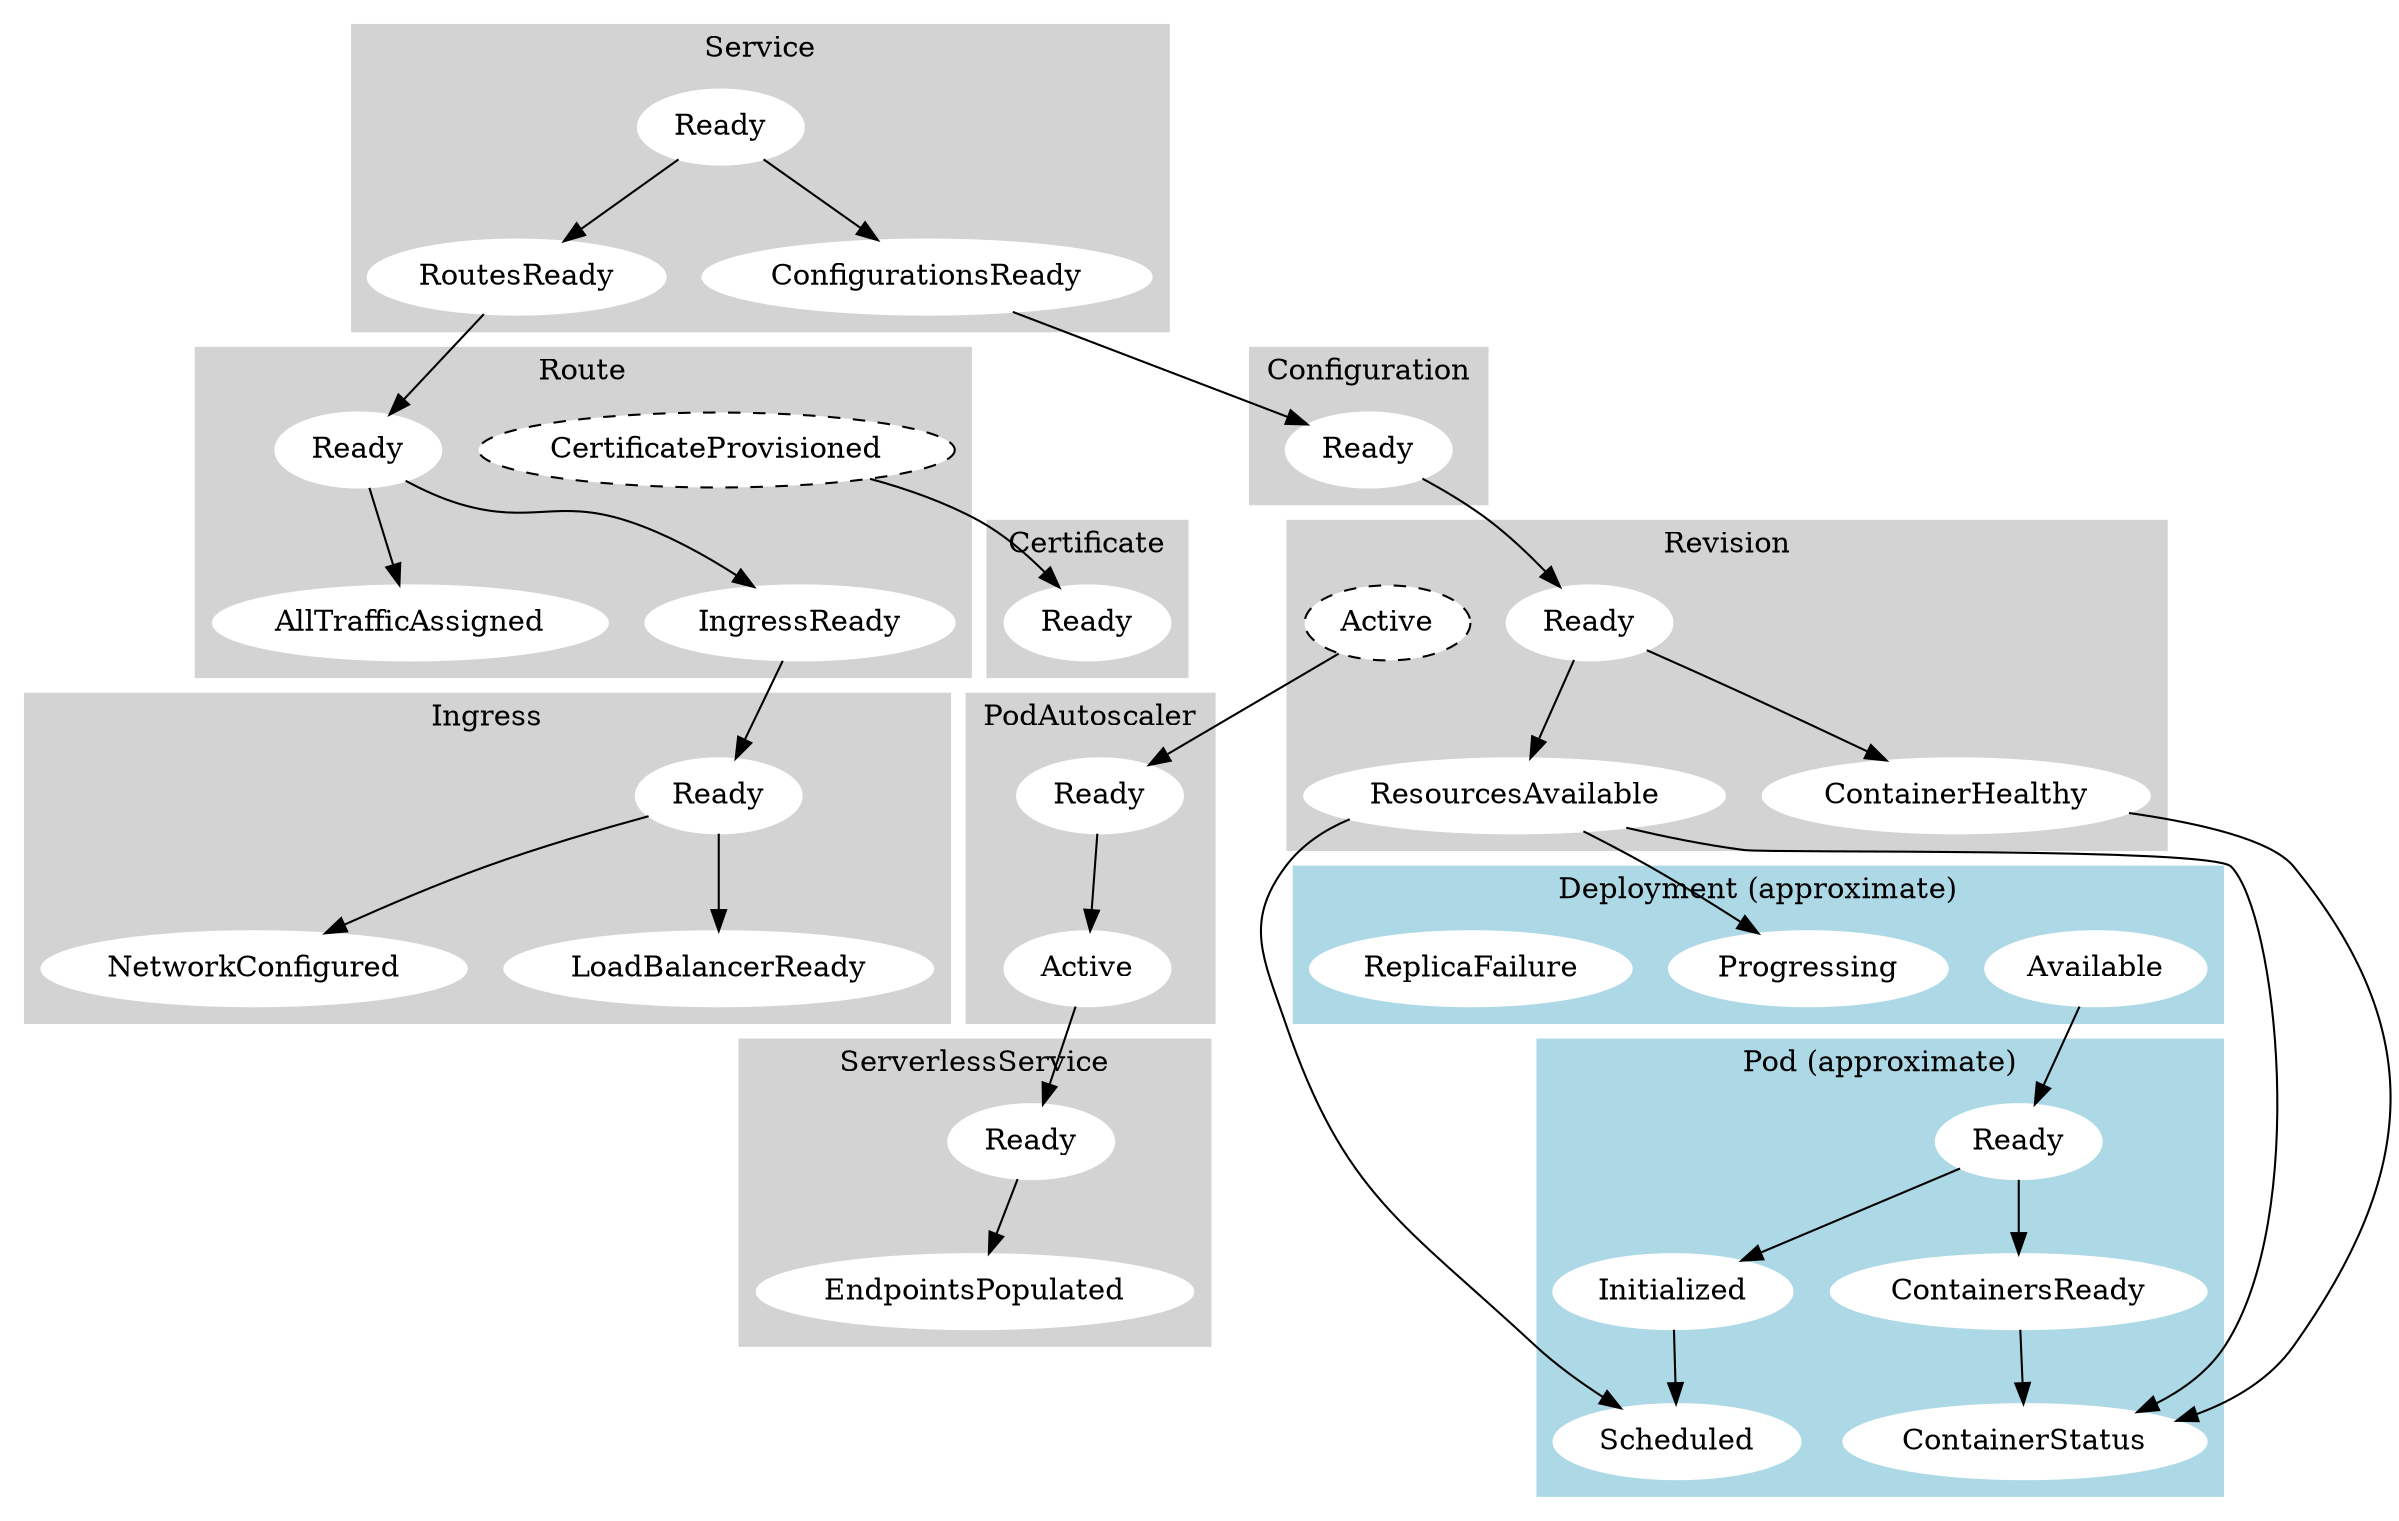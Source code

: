 digraph lifecycle {
  graph [style=filled,color=lightgrey]
  node [style=filled,color=white];

  subgraph cluster_service {
    label = "Service";
    href="https://godoc.org/github.com/knative/serving/pkg/apis/serving/v1alpha1#ServiceStatus"

    ServiceConditionReady [label=Ready, href="https://godoc.org/github.com/knative/serving/pkg/apis/serving/v1alpha1#ServiceConditionReady"]
    ServiceConditionConfigurationsReady [label=ConfigurationsReady, href="https://godoc.org/github.com/knative/serving/pkg/apis/serving/v1alpha1#ServiceConditionConfigurationsReady"]
    ServiceConditionRoutesReady [label=RoutesReady, href="https://godoc.org/github.com/knative/serving/pkg/apis/serving/v1alpha1#ServiceConditionRoutesReady"]

    ServiceConditionReady -> ServiceConditionConfigurationsReady
    ServiceConditionReady -> ServiceConditionRoutesReady
  }

  subgraph cluster_route {
    label = "Route";
    href="https://godoc.org/github.com/knative/serving/pkg/apis/serving/v1alpha1#RouteStatus"

    RouteConditionReady [label=Ready, href="https://godoc.org/github.com/knative/serving/pkg/apis/serving/v1alpha1#RouteConditionReady"]
    RouteConditionAllTrafficAssigned [label=AllTrafficAssigned, href="https://godoc.org/github.com/knative/serving/pkg/apis/serving/v1alpha1#RouteConditionAllTrafficAssigned"]
    RouteConditionIngressReady [label=IngressReady, href="https://godoc.org/github.com/knative/serving/pkg/apis/serving/v1alpha1#RouteConditionIngressReady"]
    RouteConditionCertificateProvisioned [label=CertificateProvisioned,style="filled,dashed",fillcolor=white,color=black, href="https://godoc.org/github.com/knative/serving/pkg/apis/serving/v1alpha1#RouteConditionCertificateProvisioned"]

    RouteConditionReady -> RouteConditionAllTrafficAssigned
    RouteConditionReady -> RouteConditionIngressReady
  }

  subgraph cluster_configuration {
    label = "Configuration";
    href="https://godoc.org/github.com/knative/serving/pkg/apis/serving/v1alpha1#ConfigurationStatus"

    ConfigurationConditionReady [label=Ready, href="https://godoc.org/github.com/knative/serving/pkg/apis/serving/v1alpha1#ConfigurationConditionReady"]
  }

  subgraph cluster_revision {
    label = "Revision";
    href="https://godoc.org/github.com/knative/serving/pkg/apis/serving/v1alpha1#RevisionStatus"

    RevisionConditionReady [label=Ready, href="https://godoc.org/github.com/knative/serving/pkg/apis/serving/v1alpha1#RevisionConditionReady"]
    RevisionConditionResourcesAvailable [label=ResourcesAvailable, href="https://godoc.org/github.com/knative/serving/pkg/apis/serving/v1alpha1#RevisionConditionResourcesAvailable"]
    RevisionConditionContainerHealthy [label=ContainerHealthy, href="https://godoc.org/github.com/knative/serving/pkg/apis/serving/v1alpha1#RevisionConditionContainerHealthy"]
    RevisionConditionActive [label=Active,style="filled,dashed",fillcolor=white,color=black, href="https://godoc.org/github.com/knative/serving/pkg/apis/serving/v1alpha1#RevisionConditionActive"]

    RevisionConditionReady -> RevisionConditionResourcesAvailable
    RevisionConditionReady -> RevisionConditionContainerHealthy
  }

  subgraph cluster_ingress {
    label = "Ingress";
    href="https://godoc.org/github.com/knative/serving/pkg/apis/networking/v1alpha1#IngressStatus"

    IngressConditionReady [label=Ready, href="https://godoc.org/github.com/knative/serving/pkg/apis/networking/v1alpha1#IngressConditionReady"]
    IngressConditionNetworkConfigured [label=NetworkConfigured, href="https://godoc.org/github.com/knative/serving/pkg/apis/networking/v1alpha1#IngressConditionNetworkConfigured"]
    IngressConditionLoadBalancerReady [label=LoadBalancerReady, href="https://godoc.org/github.com/knative/serving/pkg/apis/networking/v1alpha1#IngressConditionLoadBalancerReady"]

    IngressConditionReady -> IngressConditionNetworkConfigured
    IngressConditionReady -> IngressConditionLoadBalancerReady
  }

  subgraph cluster_kpa {
    label = "PodAutoscaler";
    href="https://godoc.org/github.com/knative/serving/pkg/apis/autoscaling/v1alpha1#PodAutoscalerStatus"

    PodAutoscalerConditionReady [label=Ready, href="https://godoc.org/github.com/knative/serving/pkg/apis/autoscaling/v1alpha1#PodAutoscalerConditionReady"]
    PodAutoscalerConditionActive [label=Active, href="https://godoc.org/github.com/knative/serving/pkg/apis/autoscaling/v1alpha1#PodAutoscalerConditionActive"]

    PodAutoscalerConditionReady -> PodAutoscalerConditionActive
  }

  subgraph cluster_certificate {
    label = "Certificate";
    href="https://godoc.org/github.com/knative/serving/pkg/apis/networking/v1alpha1#CertificateStatus"

    CertificateConditionReady [label=Ready, href="https://godoc.org/github.com/knative/serving/pkg/apis/networking/v1alpha1#CertificateConditionReady"]
  }

  subgraph cluster_sks {
    label = "ServerlessService";
    href="https://godoc.org/github.com/knative/serving/pkg/apis/networking/v1alpha1#ServerlessServiceStatus"

    ServerlessServiceConditionReady [label=Ready, href="https://godoc.org/github.com/knative/serving/pkg/apis/networking/v1alpha1#ServerlessServiceConditionReady"]
    ServerlessServiceConditionEndspointsPopulated [label=EndpointsPopulated, href="https://godoc.org/github.com/knative/serving/pkg/apis/networking/v1alpha1#ServerlessServiceConditionEndspointsPopulated"]

    ServerlessServiceConditionReady -> ServerlessServiceConditionEndspointsPopulated
  }

  subgraph cluster_pods {
    label = "Pod (approximate)";
    href = "https://godoc.org/k8s.io/api/core/v1#PodStatus"
    style = filled
    color = lightblue
    PodReady [label=Ready, href="https://godoc.org/k8s.io/api/core/v1#PodReady"]
    PodScheduled [label=Scheduled, href="https://godoc.org/k8s.io/api/core/v1#PodScheduled"]
    PodInitialized [label=Initialized, href="https://godoc.org/k8s.io/api/core/v1#PodInitialized"]
    ContainersReady [label=ContainersReady, href="https://godoc.org/k8s.io/api/core/v1#ContainersReady"]
    ContainerStatus [label=ContainerStatus, href="https://godoc.org/k8s.io/api/core/v1#ContainerStatus"]

    PodReady -> ContainersReady
    PodReady -> PodInitialized
    PodInitialized -> PodScheduled

    ContainersReady -> ContainerStatus
  }

  subgraph cluster_deployment {
    label = "Deployment (approximate)";
    href = "https://godoc.org/k8s.io/api/apps/v1#DeploymentStatus"
    style = filled
    color = lightblue

    DeploymentAvailable [label=Available, href="https://godoc.org/k8s.io/api/apps/v1#DeploymentAvailable"]
    DeploymentProgressing [label=Progressing, href="https://godoc.org/k8s.io/api/apps/v1#DeploymentProgressing"]
    DeploymentReplicaFailure [label=ReplicaFailure, href="https://godoc.org/k8s.io/api/apps/v1#DeploymentReplicaFailure"]
  }

  ServiceConditionConfigurationsReady -> ConfigurationConditionReady
  ServiceConditionRoutesReady -> RouteConditionReady

  RouteConditionCertificateProvisioned -> CertificateConditionReady
  RouteConditionIngressReady -> IngressConditionReady

  ConfigurationConditionReady -> RevisionConditionReady 

  RevisionConditionActive -> PodAutoscalerConditionReady

  PodAutoscalerConditionActive -> ServerlessServiceConditionReady

  RevisionConditionContainerHealthy -> ContainerStatus
  RevisionConditionResourcesAvailable -> ContainerStatus
  RevisionConditionResourcesAvailable -> PodScheduled
  RevisionConditionResourcesAvailable -> DeploymentProgressing

  DeploymentAvailable -> PodReady
}
